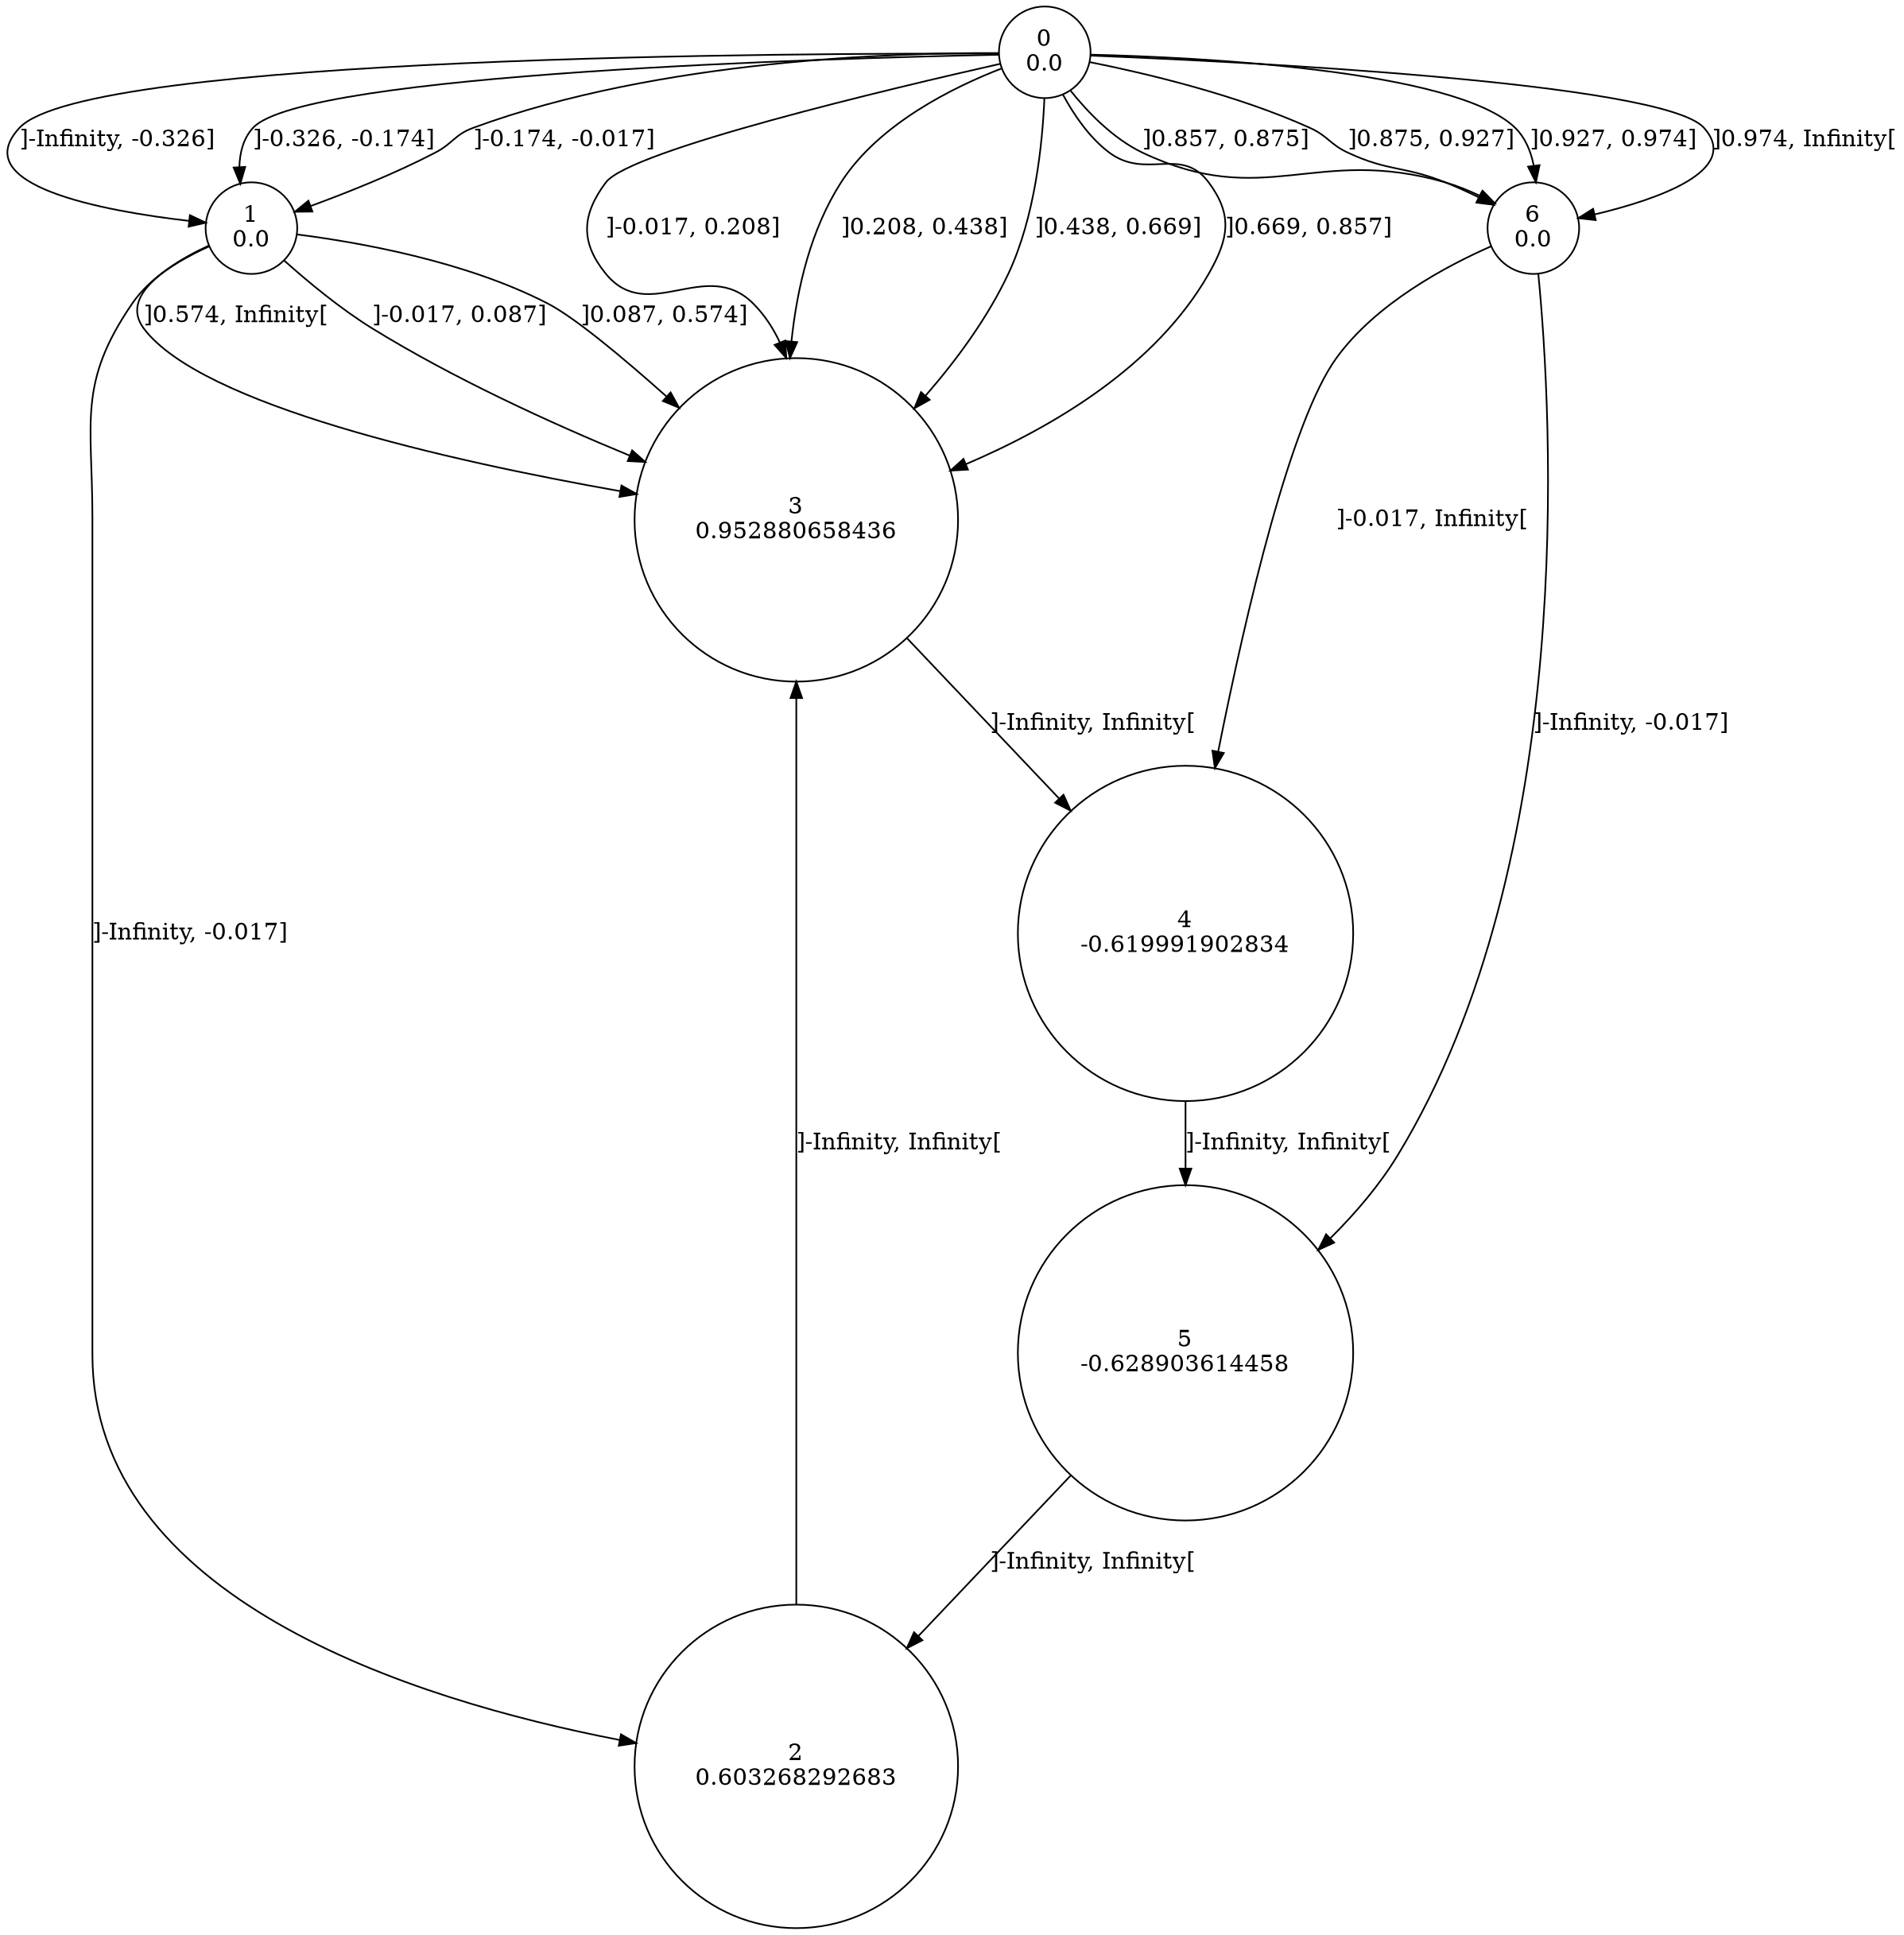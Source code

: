 digraph a {
0 [shape=circle, label="0\n0.0"];
	0 -> 1 [label="]-Infinity, -0.326]"];
	0 -> 1 [label="]-0.326, -0.174]"];
	0 -> 1 [label="]-0.174, -0.017]"];
	0 -> 3 [label="]-0.017, 0.208]"];
	0 -> 3 [label="]0.208, 0.438]"];
	0 -> 3 [label="]0.438, 0.669]"];
	0 -> 3 [label="]0.669, 0.857]"];
	0 -> 6 [label="]0.857, 0.875]"];
	0 -> 6 [label="]0.875, 0.927]"];
	0 -> 6 [label="]0.927, 0.974]"];
	0 -> 6 [label="]0.974, Infinity["];
1 [shape=circle, label="1\n0.0"];
	1 -> 2 [label="]-Infinity, -0.017]"];
	1 -> 3 [label="]-0.017, 0.087]"];
	1 -> 3 [label="]0.087, 0.574]"];
	1 -> 3 [label="]0.574, Infinity["];
2 [shape=circle, label="2\n0.603268292683"];
	2 -> 3 [label="]-Infinity, Infinity["];
3 [shape=circle, label="3\n0.952880658436"];
	3 -> 4 [label="]-Infinity, Infinity["];
4 [shape=circle, label="4\n-0.619991902834"];
	4 -> 5 [label="]-Infinity, Infinity["];
5 [shape=circle, label="5\n-0.628903614458"];
	5 -> 2 [label="]-Infinity, Infinity["];
6 [shape=circle, label="6\n0.0"];
	6 -> 5 [label="]-Infinity, -0.017]"];
	6 -> 4 [label="]-0.017, Infinity["];
}
